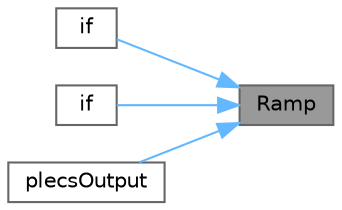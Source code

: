 digraph "Ramp"
{
 // LATEX_PDF_SIZE
  bgcolor="transparent";
  edge [fontname=Helvetica,fontsize=10,labelfontname=Helvetica,labelfontsize=10];
  node [fontname=Helvetica,fontsize=10,shape=box,height=0.2,width=0.4];
  rankdir="RL";
  Node1 [id="Node000001",label="Ramp",height=0.2,width=0.4,color="gray40", fillcolor="grey60", style="filled", fontcolor="black",tooltip="Implements a ramp function to smoothly change a value towards a target."];
  Node1 -> Node2 [id="edge1_Node000001_Node000002",dir="back",color="steelblue1",style="solid",tooltip=" "];
  Node2 [id="Node000002",label="if",height=0.2,width=0.4,color="grey40", fillcolor="white", style="filled",URL="$d6/d38/Code__Output__inverter__orginal_8c.html#a1ad433e7b48f7c57890c7d29d083278e",tooltip=" "];
  Node1 -> Node3 [id="edge2_Node000001_Node000003",dir="back",color="steelblue1",style="solid",tooltip=" "];
  Node3 [id="Node000003",label="if",height=0.2,width=0.4,color="grey40", fillcolor="white", style="filled",URL="$d9/d99/Code__orignal_2Code__Output__interleaved_8c.html#a203e2103c2508d12d2686ffc575a444d",tooltip=" "];
  Node1 -> Node4 [id="edge3_Node000001_Node000004",dir="back",color="steelblue1",style="solid",tooltip=" "];
  Node4 [id="Node000004",label="plecsOutput",height=0.2,width=0.4,color="grey40", fillcolor="white", style="filled",URL="$d4/db1/dc__converter_8c.html#afbab05437ba042065bddcddcc959f8c7",tooltip=" "];
}

